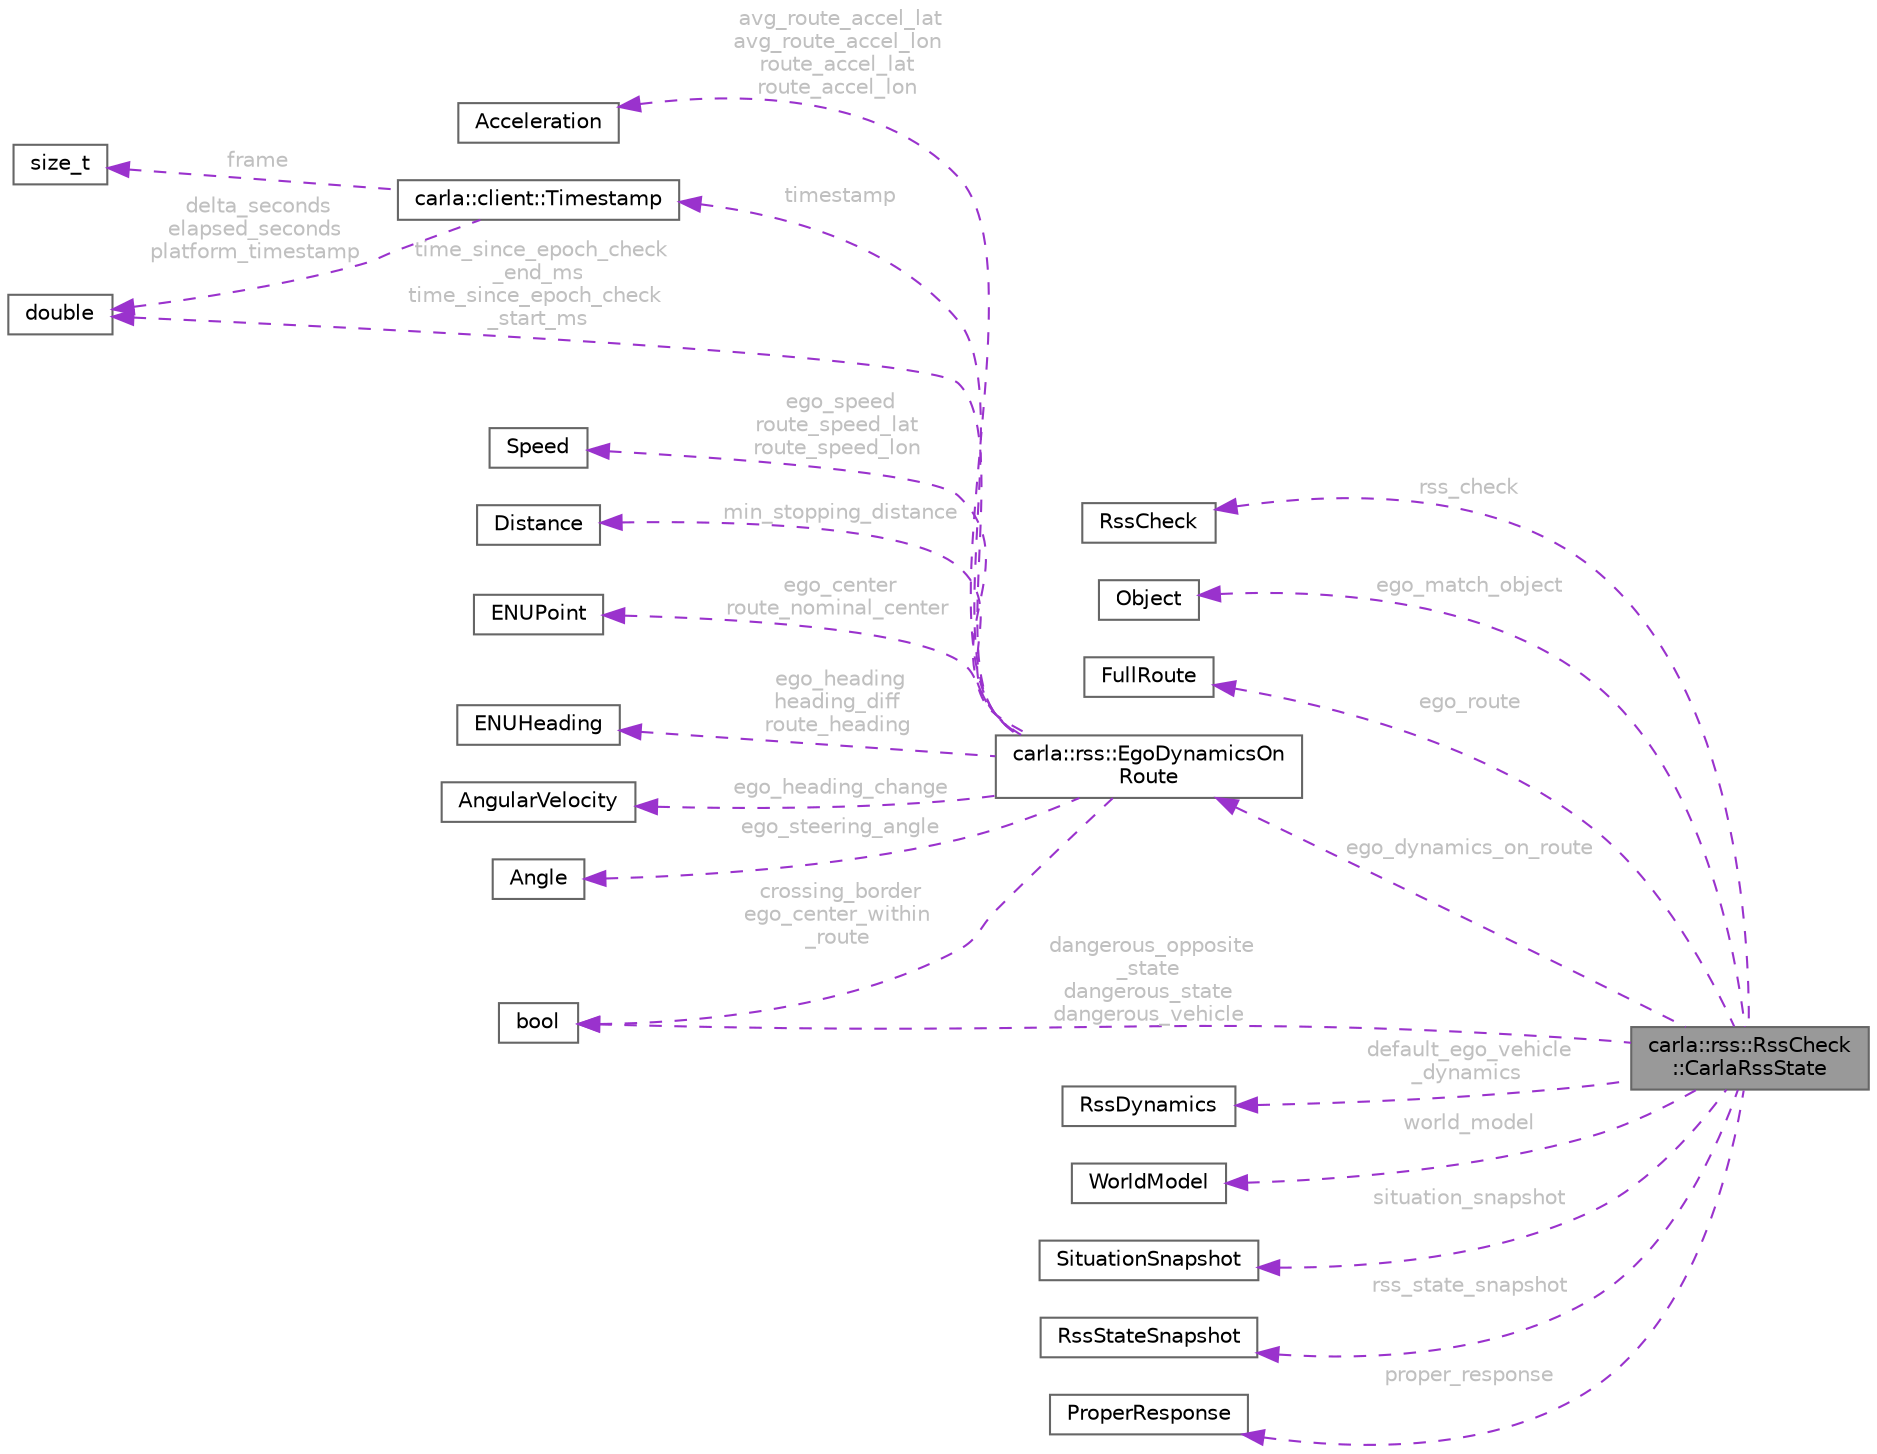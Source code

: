 digraph "carla::rss::RssCheck::CarlaRssState"
{
 // INTERACTIVE_SVG=YES
 // LATEX_PDF_SIZE
  bgcolor="transparent";
  edge [fontname=Helvetica,fontsize=10,labelfontname=Helvetica,labelfontsize=10];
  node [fontname=Helvetica,fontsize=10,shape=box,height=0.2,width=0.4];
  rankdir="LR";
  Node1 [id="Node000001",label="carla::rss::RssCheck\l::CarlaRssState",height=0.2,width=0.4,color="gray40", fillcolor="grey60", style="filled", fontcolor="black",tooltip="struct collecting the rss states required"];
  Node2 -> Node1 [id="edge1_Node000001_Node000002",dir="back",color="darkorchid3",style="dashed",tooltip=" ",label=" rss_check",fontcolor="grey" ];
  Node2 [id="Node000002",label="RssCheck",height=0.2,width=0.4,color="gray40", fillcolor="white", style="filled",tooltip=" "];
  Node3 -> Node1 [id="edge2_Node000001_Node000003",dir="back",color="darkorchid3",style="dashed",tooltip=" ",label=" ego_match_object",fontcolor="grey" ];
  Node3 [id="Node000003",label="Object",height=0.2,width=0.4,color="gray40", fillcolor="white", style="filled",tooltip=" "];
  Node4 -> Node1 [id="edge3_Node000001_Node000004",dir="back",color="darkorchid3",style="dashed",tooltip=" ",label=" ego_route",fontcolor="grey" ];
  Node4 [id="Node000004",label="FullRoute",height=0.2,width=0.4,color="gray40", fillcolor="white", style="filled",tooltip=" "];
  Node5 -> Node1 [id="edge4_Node000001_Node000005",dir="back",color="darkorchid3",style="dashed",tooltip=" ",label=" ego_dynamics_on_route",fontcolor="grey" ];
  Node5 [id="Node000005",label="carla::rss::EgoDynamicsOn\lRoute",height=0.2,width=0.4,color="gray40", fillcolor="white", style="filled",URL="$d1/d1b/structcarla_1_1rss_1_1EgoDynamicsOnRoute.html",tooltip="struct defining the ego vehicles current dynamics in respect to the current route"];
  Node6 -> Node5 [id="edge5_Node000005_Node000006",dir="back",color="darkorchid3",style="dashed",tooltip=" ",label=" timestamp",fontcolor="grey" ];
  Node6 [id="Node000006",label="carla::client::Timestamp",height=0.2,width=0.4,color="gray40", fillcolor="white", style="filled",URL="$df/d2c/classcarla_1_1client_1_1Timestamp.html",tooltip=" "];
  Node7 -> Node6 [id="edge6_Node000006_Node000007",dir="back",color="darkorchid3",style="dashed",tooltip=" ",label=" frame",fontcolor="grey" ];
  Node7 [id="Node000007",label="size_t",height=0.2,width=0.4,color="gray40", fillcolor="white", style="filled",tooltip=" "];
  Node8 -> Node6 [id="edge7_Node000006_Node000008",dir="back",color="darkorchid3",style="dashed",tooltip=" ",label=" delta_seconds\nelapsed_seconds\nplatform_timestamp",fontcolor="grey" ];
  Node8 [id="Node000008",label="double",height=0.2,width=0.4,color="gray40", fillcolor="white", style="filled",tooltip=" "];
  Node8 -> Node5 [id="edge8_Node000005_Node000008",dir="back",color="darkorchid3",style="dashed",tooltip=" ",label=" time_since_epoch_check\l_end_ms\ntime_since_epoch_check\l_start_ms",fontcolor="grey" ];
  Node9 -> Node5 [id="edge9_Node000005_Node000009",dir="back",color="darkorchid3",style="dashed",tooltip=" ",label=" ego_speed\nroute_speed_lat\nroute_speed_lon",fontcolor="grey" ];
  Node9 [id="Node000009",label="Speed",height=0.2,width=0.4,color="gray40", fillcolor="white", style="filled",tooltip=" "];
  Node10 -> Node5 [id="edge10_Node000005_Node000010",dir="back",color="darkorchid3",style="dashed",tooltip=" ",label=" min_stopping_distance",fontcolor="grey" ];
  Node10 [id="Node000010",label="Distance",height=0.2,width=0.4,color="gray40", fillcolor="white", style="filled",tooltip=" "];
  Node11 -> Node5 [id="edge11_Node000005_Node000011",dir="back",color="darkorchid3",style="dashed",tooltip=" ",label=" ego_center\nroute_nominal_center",fontcolor="grey" ];
  Node11 [id="Node000011",label="ENUPoint",height=0.2,width=0.4,color="gray40", fillcolor="white", style="filled",tooltip=" "];
  Node12 -> Node5 [id="edge12_Node000005_Node000012",dir="back",color="darkorchid3",style="dashed",tooltip=" ",label=" ego_heading\nheading_diff\nroute_heading",fontcolor="grey" ];
  Node12 [id="Node000012",label="ENUHeading",height=0.2,width=0.4,color="gray40", fillcolor="white", style="filled",tooltip=" "];
  Node13 -> Node5 [id="edge13_Node000005_Node000013",dir="back",color="darkorchid3",style="dashed",tooltip=" ",label=" ego_heading_change",fontcolor="grey" ];
  Node13 [id="Node000013",label="AngularVelocity",height=0.2,width=0.4,color="gray40", fillcolor="white", style="filled",tooltip=" "];
  Node14 -> Node5 [id="edge14_Node000005_Node000014",dir="back",color="darkorchid3",style="dashed",tooltip=" ",label=" ego_steering_angle",fontcolor="grey" ];
  Node14 [id="Node000014",label="Angle",height=0.2,width=0.4,color="gray40", fillcolor="white", style="filled",tooltip=" "];
  Node15 -> Node5 [id="edge15_Node000005_Node000015",dir="back",color="darkorchid3",style="dashed",tooltip=" ",label=" crossing_border\nego_center_within\l_route",fontcolor="grey" ];
  Node15 [id="Node000015",label="bool",height=0.2,width=0.4,color="gray40", fillcolor="white", style="filled",tooltip=" "];
  Node16 -> Node5 [id="edge16_Node000005_Node000016",dir="back",color="darkorchid3",style="dashed",tooltip=" ",label=" avg_route_accel_lat\navg_route_accel_lon\nroute_accel_lat\nroute_accel_lon",fontcolor="grey" ];
  Node16 [id="Node000016",label="Acceleration",height=0.2,width=0.4,color="gray40", fillcolor="white", style="filled",tooltip=" "];
  Node17 -> Node1 [id="edge17_Node000001_Node000017",dir="back",color="darkorchid3",style="dashed",tooltip=" ",label=" default_ego_vehicle\l_dynamics",fontcolor="grey" ];
  Node17 [id="Node000017",label="RssDynamics",height=0.2,width=0.4,color="gray40", fillcolor="white", style="filled",tooltip=" "];
  Node18 -> Node1 [id="edge18_Node000001_Node000018",dir="back",color="darkorchid3",style="dashed",tooltip=" ",label=" world_model",fontcolor="grey" ];
  Node18 [id="Node000018",label="WorldModel",height=0.2,width=0.4,color="gray40", fillcolor="white", style="filled",tooltip=" "];
  Node19 -> Node1 [id="edge19_Node000001_Node000019",dir="back",color="darkorchid3",style="dashed",tooltip=" ",label=" situation_snapshot",fontcolor="grey" ];
  Node19 [id="Node000019",label="SituationSnapshot",height=0.2,width=0.4,color="gray40", fillcolor="white", style="filled",tooltip=" "];
  Node20 -> Node1 [id="edge20_Node000001_Node000020",dir="back",color="darkorchid3",style="dashed",tooltip=" ",label=" rss_state_snapshot",fontcolor="grey" ];
  Node20 [id="Node000020",label="RssStateSnapshot",height=0.2,width=0.4,color="gray40", fillcolor="white", style="filled",tooltip=" "];
  Node21 -> Node1 [id="edge21_Node000001_Node000021",dir="back",color="darkorchid3",style="dashed",tooltip=" ",label=" proper_response",fontcolor="grey" ];
  Node21 [id="Node000021",label="ProperResponse",height=0.2,width=0.4,color="gray40", fillcolor="white", style="filled",tooltip=" "];
  Node15 -> Node1 [id="edge22_Node000001_Node000015",dir="back",color="darkorchid3",style="dashed",tooltip=" ",label=" dangerous_opposite\l_state\ndangerous_state\ndangerous_vehicle",fontcolor="grey" ];
}
